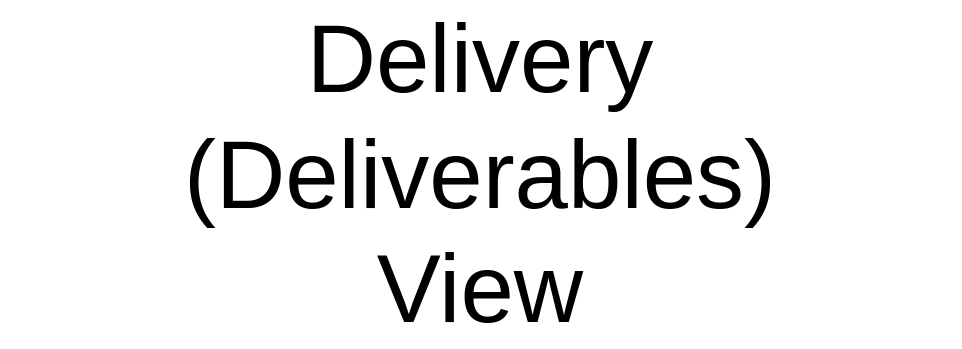 <mxfile version="17.5.0" type="google"><diagram id="lXsM3L4eOTrY4vsSCz6l" name="DELIVERABLES VIEW"><mxGraphModel grid="1" page="1" gridSize="10" guides="1" tooltips="1" connect="1" arrows="1" fold="1" pageScale="1" pageWidth="827" pageHeight="1169" math="0" shadow="0"><root><mxCell id="0"/><mxCell id="1" parent="0"/><mxCell id="KtJ6KUcIMCugdFPi4O5T-1" value="Delivery &lt;br&gt;(Deliverables)&lt;br&gt;View" style="text;html=1;strokeColor=none;fillColor=none;align=center;verticalAlign=middle;whiteSpace=wrap;rounded=0;fontSize=48;opacity=30;" vertex="1" parent="1"><mxGeometry x="160" y="280" width="480" height="160" as="geometry"/></mxCell></root></mxGraphModel></diagram></mxfile>